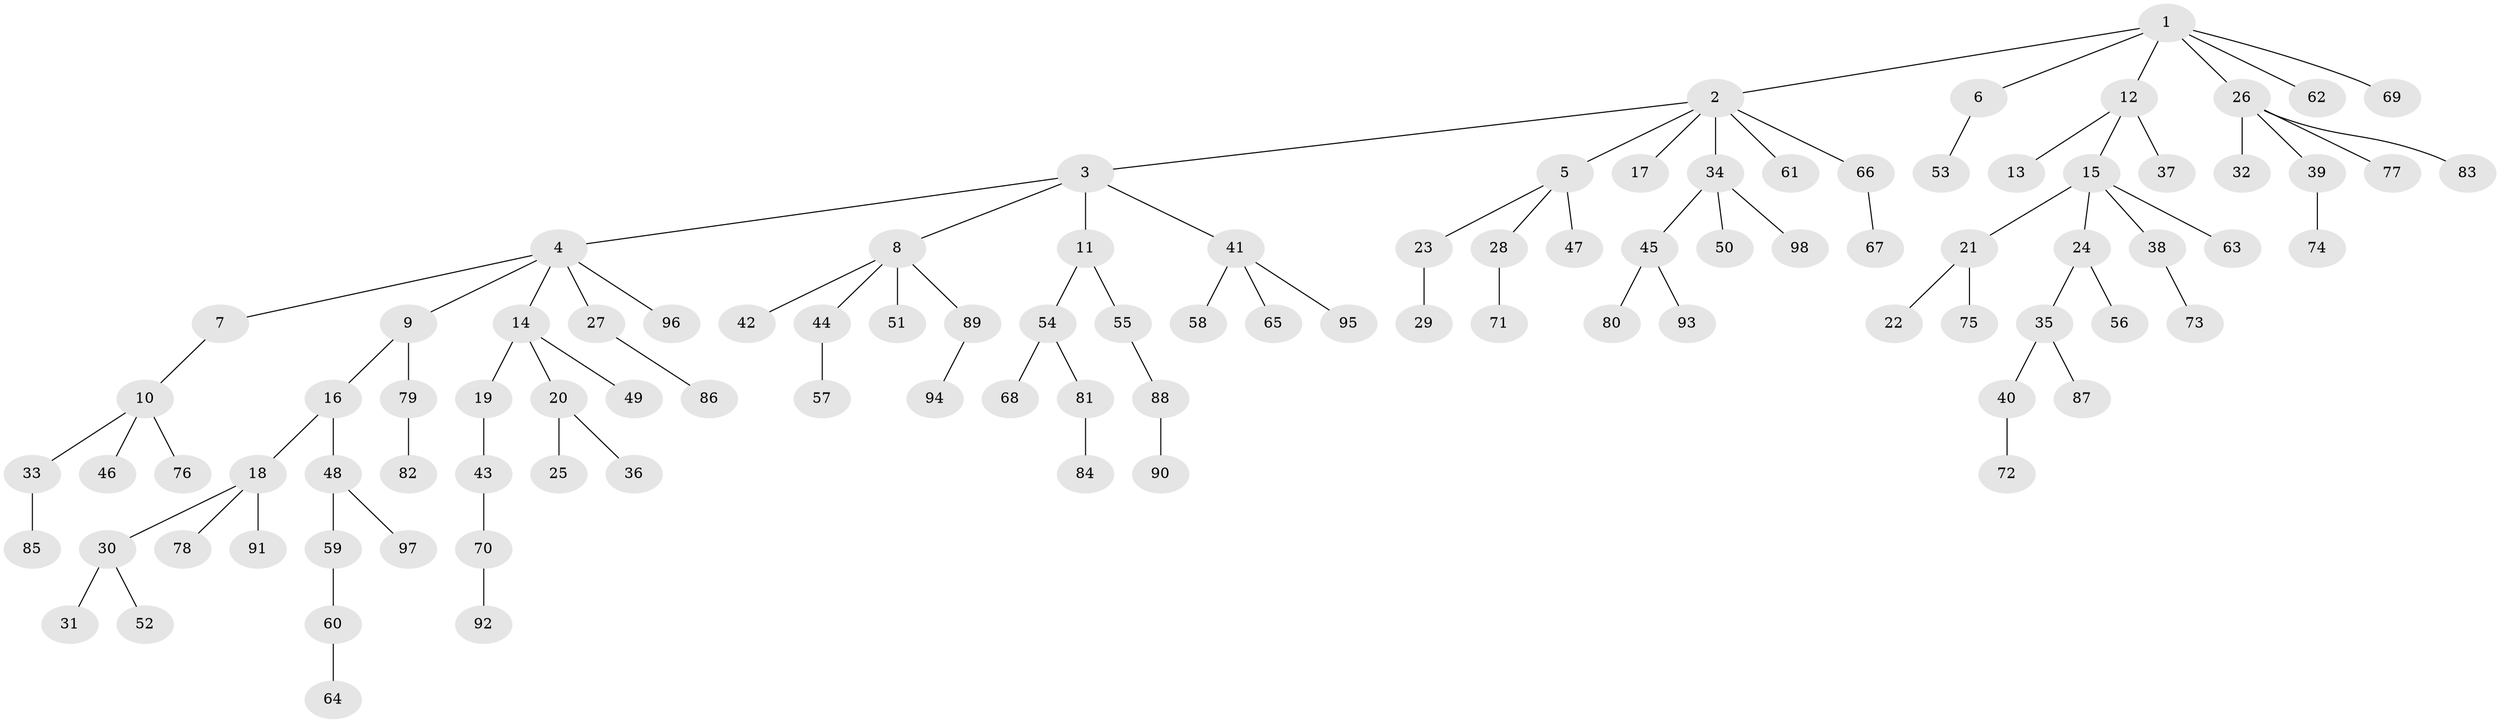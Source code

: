 // coarse degree distribution, {11: 0.014705882352941176, 7: 0.014705882352941176, 6: 0.029411764705882353, 3: 0.1323529411764706, 1: 0.6323529411764706, 4: 0.029411764705882353, 2: 0.11764705882352941, 5: 0.029411764705882353}
// Generated by graph-tools (version 1.1) at 2025/52/02/27/25 19:52:10]
// undirected, 98 vertices, 97 edges
graph export_dot {
graph [start="1"]
  node [color=gray90,style=filled];
  1;
  2;
  3;
  4;
  5;
  6;
  7;
  8;
  9;
  10;
  11;
  12;
  13;
  14;
  15;
  16;
  17;
  18;
  19;
  20;
  21;
  22;
  23;
  24;
  25;
  26;
  27;
  28;
  29;
  30;
  31;
  32;
  33;
  34;
  35;
  36;
  37;
  38;
  39;
  40;
  41;
  42;
  43;
  44;
  45;
  46;
  47;
  48;
  49;
  50;
  51;
  52;
  53;
  54;
  55;
  56;
  57;
  58;
  59;
  60;
  61;
  62;
  63;
  64;
  65;
  66;
  67;
  68;
  69;
  70;
  71;
  72;
  73;
  74;
  75;
  76;
  77;
  78;
  79;
  80;
  81;
  82;
  83;
  84;
  85;
  86;
  87;
  88;
  89;
  90;
  91;
  92;
  93;
  94;
  95;
  96;
  97;
  98;
  1 -- 2;
  1 -- 6;
  1 -- 12;
  1 -- 26;
  1 -- 62;
  1 -- 69;
  2 -- 3;
  2 -- 5;
  2 -- 17;
  2 -- 34;
  2 -- 61;
  2 -- 66;
  3 -- 4;
  3 -- 8;
  3 -- 11;
  3 -- 41;
  4 -- 7;
  4 -- 9;
  4 -- 14;
  4 -- 27;
  4 -- 96;
  5 -- 23;
  5 -- 28;
  5 -- 47;
  6 -- 53;
  7 -- 10;
  8 -- 42;
  8 -- 44;
  8 -- 51;
  8 -- 89;
  9 -- 16;
  9 -- 79;
  10 -- 33;
  10 -- 46;
  10 -- 76;
  11 -- 54;
  11 -- 55;
  12 -- 13;
  12 -- 15;
  12 -- 37;
  14 -- 19;
  14 -- 20;
  14 -- 49;
  15 -- 21;
  15 -- 24;
  15 -- 38;
  15 -- 63;
  16 -- 18;
  16 -- 48;
  18 -- 30;
  18 -- 78;
  18 -- 91;
  19 -- 43;
  20 -- 25;
  20 -- 36;
  21 -- 22;
  21 -- 75;
  23 -- 29;
  24 -- 35;
  24 -- 56;
  26 -- 32;
  26 -- 39;
  26 -- 77;
  26 -- 83;
  27 -- 86;
  28 -- 71;
  30 -- 31;
  30 -- 52;
  33 -- 85;
  34 -- 45;
  34 -- 50;
  34 -- 98;
  35 -- 40;
  35 -- 87;
  38 -- 73;
  39 -- 74;
  40 -- 72;
  41 -- 58;
  41 -- 65;
  41 -- 95;
  43 -- 70;
  44 -- 57;
  45 -- 80;
  45 -- 93;
  48 -- 59;
  48 -- 97;
  54 -- 68;
  54 -- 81;
  55 -- 88;
  59 -- 60;
  60 -- 64;
  66 -- 67;
  70 -- 92;
  79 -- 82;
  81 -- 84;
  88 -- 90;
  89 -- 94;
}
